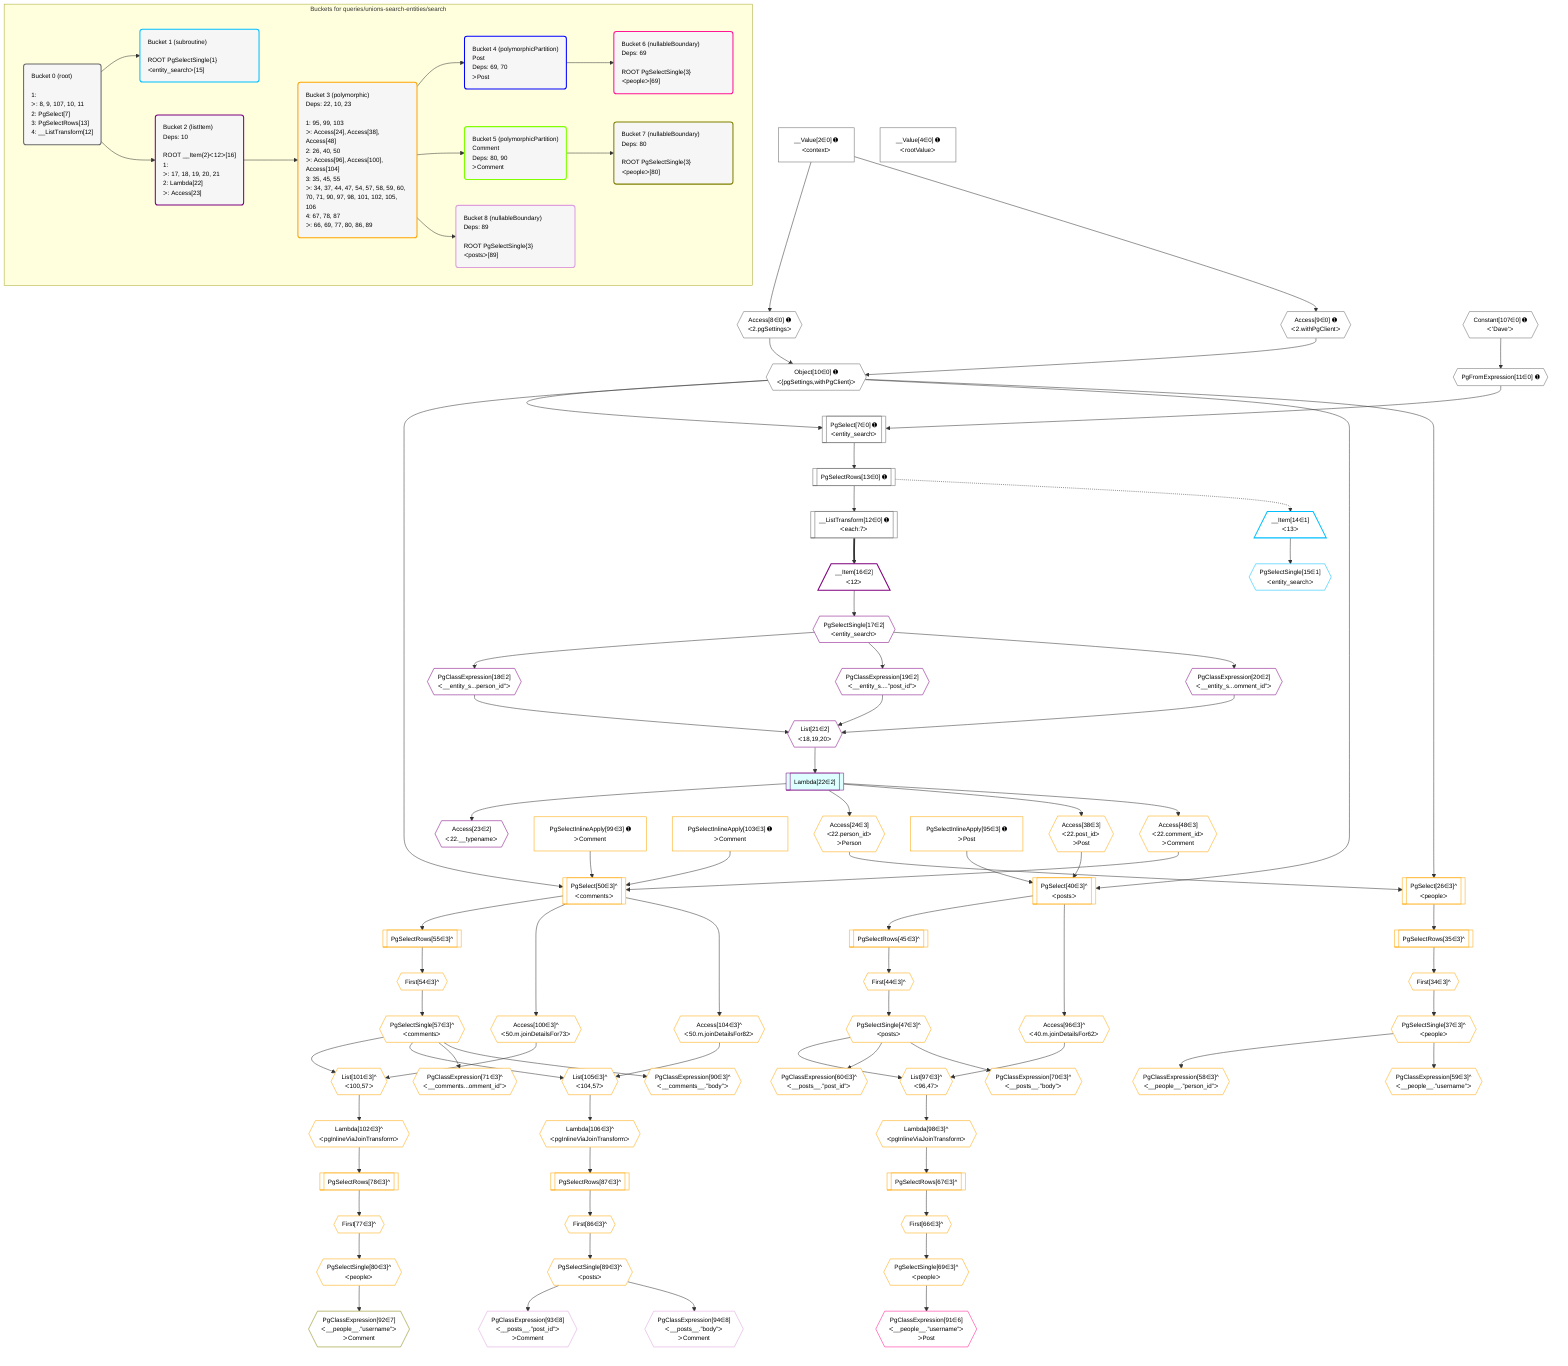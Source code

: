 %%{init: {'themeVariables': { 'fontSize': '12px'}}}%%
graph TD
    classDef path fill:#eee,stroke:#000,color:#000
    classDef plan fill:#fff,stroke-width:1px,color:#000
    classDef itemplan fill:#fff,stroke-width:2px,color:#000
    classDef unbatchedplan fill:#dff,stroke-width:1px,color:#000
    classDef sideeffectplan fill:#fcc,stroke-width:2px,color:#000
    classDef bucket fill:#f6f6f6,color:#000,stroke-width:2px,text-align:left

    subgraph "Buckets for queries/unions-search-entities/search"
    Bucket0("Bucket 0 (root)<br /><br />1: <br />ᐳ: 8, 9, 107, 10, 11<br />2: PgSelect[7]<br />3: PgSelectRows[13]<br />4: __ListTransform[12]"):::bucket
    Bucket1("Bucket 1 (subroutine)<br /><br />ROOT PgSelectSingle{1}ᐸentity_searchᐳ[15]"):::bucket
    Bucket2("Bucket 2 (listItem)<br />Deps: 10<br /><br />ROOT __Item{2}ᐸ12ᐳ[16]<br />1: <br />ᐳ: 17, 18, 19, 20, 21<br />2: Lambda[22]<br />ᐳ: Access[23]"):::bucket
    Bucket3("Bucket 3 (polymorphic)<br />Deps: 22, 10, 23<br /><br />1: 95, 99, 103<br />ᐳ: Access[24], Access[38], Access[48]<br />2: 26, 40, 50<br />ᐳ: Access[96], Access[100], Access[104]<br />3: 35, 45, 55<br />ᐳ: 34, 37, 44, 47, 54, 57, 58, 59, 60, 70, 71, 90, 97, 98, 101, 102, 105, 106<br />4: 67, 78, 87<br />ᐳ: 66, 69, 77, 80, 86, 89"):::bucket
    Bucket4("Bucket 4 (polymorphicPartition)<br />Post<br />Deps: 69, 70<br />ᐳPost"):::bucket
    Bucket5("Bucket 5 (polymorphicPartition)<br />Comment<br />Deps: 80, 90<br />ᐳComment"):::bucket
    Bucket6("Bucket 6 (nullableBoundary)<br />Deps: 69<br /><br />ROOT PgSelectSingle{3}ᐸpeopleᐳ[69]"):::bucket
    Bucket7("Bucket 7 (nullableBoundary)<br />Deps: 80<br /><br />ROOT PgSelectSingle{3}ᐸpeopleᐳ[80]"):::bucket
    Bucket8("Bucket 8 (nullableBoundary)<br />Deps: 89<br /><br />ROOT PgSelectSingle{3}ᐸpostsᐳ[89]"):::bucket
    end
    Bucket0 --> Bucket1 & Bucket2
    Bucket2 --> Bucket3
    Bucket3 --> Bucket4 & Bucket5 & Bucket8
    Bucket4 --> Bucket6
    Bucket5 --> Bucket7

    %% plan dependencies
    PgSelect7[["PgSelect[7∈0] ➊<br />ᐸentity_searchᐳ"]]:::plan
    Object10{{"Object[10∈0] ➊<br />ᐸ{pgSettings,withPgClient}ᐳ"}}:::plan
    PgFromExpression11{{"PgFromExpression[11∈0] ➊"}}:::plan
    Object10 & PgFromExpression11 --> PgSelect7
    Access8{{"Access[8∈0] ➊<br />ᐸ2.pgSettingsᐳ"}}:::plan
    Access9{{"Access[9∈0] ➊<br />ᐸ2.withPgClientᐳ"}}:::plan
    Access8 & Access9 --> Object10
    __Value2["__Value[2∈0] ➊<br />ᐸcontextᐳ"]:::plan
    __Value2 --> Access8
    __Value2 --> Access9
    Constant107{{"Constant[107∈0] ➊<br />ᐸ'Dave'ᐳ"}}:::plan
    Constant107 --> PgFromExpression11
    __ListTransform12[["__ListTransform[12∈0] ➊<br />ᐸeach:7ᐳ"]]:::plan
    PgSelectRows13[["PgSelectRows[13∈0] ➊"]]:::plan
    PgSelectRows13 --> __ListTransform12
    PgSelect7 --> PgSelectRows13
    __Value4["__Value[4∈0] ➊<br />ᐸrootValueᐳ"]:::plan
    __Item14[/"__Item[14∈1]<br />ᐸ13ᐳ"\]:::itemplan
    PgSelectRows13 -.-> __Item14
    PgSelectSingle15{{"PgSelectSingle[15∈1]<br />ᐸentity_searchᐳ"}}:::plan
    __Item14 --> PgSelectSingle15
    List21{{"List[21∈2]<br />ᐸ18,19,20ᐳ"}}:::plan
    PgClassExpression18{{"PgClassExpression[18∈2]<br />ᐸ__entity_s...person_id”ᐳ"}}:::plan
    PgClassExpression19{{"PgClassExpression[19∈2]<br />ᐸ__entity_s....”post_id”ᐳ"}}:::plan
    PgClassExpression20{{"PgClassExpression[20∈2]<br />ᐸ__entity_s...omment_id”ᐳ"}}:::plan
    PgClassExpression18 & PgClassExpression19 & PgClassExpression20 --> List21
    __Item16[/"__Item[16∈2]<br />ᐸ12ᐳ"\]:::itemplan
    __ListTransform12 ==> __Item16
    PgSelectSingle17{{"PgSelectSingle[17∈2]<br />ᐸentity_searchᐳ"}}:::plan
    __Item16 --> PgSelectSingle17
    PgSelectSingle17 --> PgClassExpression18
    PgSelectSingle17 --> PgClassExpression19
    PgSelectSingle17 --> PgClassExpression20
    Lambda22[["Lambda[22∈2]"]]:::unbatchedplan
    List21 --> Lambda22
    Access23{{"Access[23∈2]<br />ᐸ22.__typenameᐳ"}}:::plan
    Lambda22 --> Access23
    PgSelect50[["PgSelect[50∈3]^<br />ᐸcommentsᐳ"]]:::plan
    Access48{{"Access[48∈3]<br />ᐸ22.comment_idᐳ<br />ᐳComment"}}:::plan
    PgSelectInlineApply99["PgSelectInlineApply[99∈3] ➊<br />ᐳComment"]:::plan
    PgSelectInlineApply103["PgSelectInlineApply[103∈3] ➊<br />ᐳComment"]:::plan
    Object10 & Access48 & PgSelectInlineApply99 & PgSelectInlineApply103 --> PgSelect50
    PgSelect40[["PgSelect[40∈3]^<br />ᐸpostsᐳ"]]:::plan
    Access38{{"Access[38∈3]<br />ᐸ22.post_idᐳ<br />ᐳPost"}}:::plan
    PgSelectInlineApply95["PgSelectInlineApply[95∈3] ➊<br />ᐳPost"]:::plan
    Object10 & Access38 & PgSelectInlineApply95 --> PgSelect40
    PgSelect26[["PgSelect[26∈3]^<br />ᐸpeopleᐳ"]]:::plan
    Access24{{"Access[24∈3]<br />ᐸ22.person_idᐳ<br />ᐳPerson"}}:::plan
    Object10 & Access24 --> PgSelect26
    List97{{"List[97∈3]^<br />ᐸ96,47ᐳ"}}:::plan
    Access96{{"Access[96∈3]^<br />ᐸ40.m.joinDetailsFor62ᐳ"}}:::plan
    PgSelectSingle47{{"PgSelectSingle[47∈3]^<br />ᐸpostsᐳ"}}:::plan
    Access96 & PgSelectSingle47 --> List97
    List101{{"List[101∈3]^<br />ᐸ100,57ᐳ"}}:::plan
    Access100{{"Access[100∈3]^<br />ᐸ50.m.joinDetailsFor73ᐳ"}}:::plan
    PgSelectSingle57{{"PgSelectSingle[57∈3]^<br />ᐸcommentsᐳ"}}:::plan
    Access100 & PgSelectSingle57 --> List101
    List105{{"List[105∈3]^<br />ᐸ104,57ᐳ"}}:::plan
    Access104{{"Access[104∈3]^<br />ᐸ50.m.joinDetailsFor82ᐳ"}}:::plan
    Access104 & PgSelectSingle57 --> List105
    Lambda22 --> Access24
    First34{{"First[34∈3]^"}}:::plan
    PgSelectRows35[["PgSelectRows[35∈3]^"]]:::plan
    PgSelectRows35 --> First34
    PgSelect26 --> PgSelectRows35
    PgSelectSingle37{{"PgSelectSingle[37∈3]^<br />ᐸpeopleᐳ"}}:::plan
    First34 --> PgSelectSingle37
    Lambda22 --> Access38
    First44{{"First[44∈3]^"}}:::plan
    PgSelectRows45[["PgSelectRows[45∈3]^"]]:::plan
    PgSelectRows45 --> First44
    PgSelect40 --> PgSelectRows45
    First44 --> PgSelectSingle47
    Lambda22 --> Access48
    First54{{"First[54∈3]^"}}:::plan
    PgSelectRows55[["PgSelectRows[55∈3]^"]]:::plan
    PgSelectRows55 --> First54
    PgSelect50 --> PgSelectRows55
    First54 --> PgSelectSingle57
    PgClassExpression58{{"PgClassExpression[58∈3]^<br />ᐸ__people__.”person_id”ᐳ"}}:::plan
    PgSelectSingle37 --> PgClassExpression58
    PgClassExpression59{{"PgClassExpression[59∈3]^<br />ᐸ__people__.”username”ᐳ"}}:::plan
    PgSelectSingle37 --> PgClassExpression59
    PgClassExpression60{{"PgClassExpression[60∈3]^<br />ᐸ__posts__.”post_id”ᐳ"}}:::plan
    PgSelectSingle47 --> PgClassExpression60
    First66{{"First[66∈3]^"}}:::plan
    PgSelectRows67[["PgSelectRows[67∈3]^"]]:::plan
    PgSelectRows67 --> First66
    Lambda98{{"Lambda[98∈3]^<br />ᐸpgInlineViaJoinTransformᐳ"}}:::plan
    Lambda98 --> PgSelectRows67
    PgSelectSingle69{{"PgSelectSingle[69∈3]^<br />ᐸpeopleᐳ"}}:::plan
    First66 --> PgSelectSingle69
    PgClassExpression70{{"PgClassExpression[70∈3]^<br />ᐸ__posts__.”body”ᐳ"}}:::plan
    PgSelectSingle47 --> PgClassExpression70
    PgClassExpression71{{"PgClassExpression[71∈3]^<br />ᐸ__comments...omment_id”ᐳ"}}:::plan
    PgSelectSingle57 --> PgClassExpression71
    First77{{"First[77∈3]^"}}:::plan
    PgSelectRows78[["PgSelectRows[78∈3]^"]]:::plan
    PgSelectRows78 --> First77
    Lambda102{{"Lambda[102∈3]^<br />ᐸpgInlineViaJoinTransformᐳ"}}:::plan
    Lambda102 --> PgSelectRows78
    PgSelectSingle80{{"PgSelectSingle[80∈3]^<br />ᐸpeopleᐳ"}}:::plan
    First77 --> PgSelectSingle80
    First86{{"First[86∈3]^"}}:::plan
    PgSelectRows87[["PgSelectRows[87∈3]^"]]:::plan
    PgSelectRows87 --> First86
    Lambda106{{"Lambda[106∈3]^<br />ᐸpgInlineViaJoinTransformᐳ"}}:::plan
    Lambda106 --> PgSelectRows87
    PgSelectSingle89{{"PgSelectSingle[89∈3]^<br />ᐸpostsᐳ"}}:::plan
    First86 --> PgSelectSingle89
    PgClassExpression90{{"PgClassExpression[90∈3]^<br />ᐸ__comments__.”body”ᐳ"}}:::plan
    PgSelectSingle57 --> PgClassExpression90
    PgSelect40 --> Access96
    List97 --> Lambda98
    PgSelect50 --> Access100
    List101 --> Lambda102
    PgSelect50 --> Access104
    List105 --> Lambda106
    PgClassExpression91{{"PgClassExpression[91∈6]<br />ᐸ__people__.”username”ᐳ<br />ᐳPost"}}:::plan
    PgSelectSingle69 --> PgClassExpression91
    PgClassExpression92{{"PgClassExpression[92∈7]<br />ᐸ__people__.”username”ᐳ<br />ᐳComment"}}:::plan
    PgSelectSingle80 --> PgClassExpression92
    PgClassExpression93{{"PgClassExpression[93∈8]<br />ᐸ__posts__.”post_id”ᐳ<br />ᐳComment"}}:::plan
    PgSelectSingle89 --> PgClassExpression93
    PgClassExpression94{{"PgClassExpression[94∈8]<br />ᐸ__posts__.”body”ᐳ<br />ᐳComment"}}:::plan
    PgSelectSingle89 --> PgClassExpression94

    %% define steps
    classDef bucket0 stroke:#696969
    class Bucket0,__Value2,__Value4,PgSelect7,Access8,Access9,Object10,PgFromExpression11,__ListTransform12,PgSelectRows13,Constant107 bucket0
    classDef bucket1 stroke:#00bfff
    class Bucket1,__Item14,PgSelectSingle15 bucket1
    classDef bucket2 stroke:#7f007f
    class Bucket2,__Item16,PgSelectSingle17,PgClassExpression18,PgClassExpression19,PgClassExpression20,List21,Lambda22,Access23 bucket2
    classDef bucket3 stroke:#ffa500
    class Bucket3,Access24,PgSelect26,First34,PgSelectRows35,PgSelectSingle37,Access38,PgSelect40,First44,PgSelectRows45,PgSelectSingle47,Access48,PgSelect50,First54,PgSelectRows55,PgSelectSingle57,PgClassExpression58,PgClassExpression59,PgClassExpression60,First66,PgSelectRows67,PgSelectSingle69,PgClassExpression70,PgClassExpression71,First77,PgSelectRows78,PgSelectSingle80,First86,PgSelectRows87,PgSelectSingle89,PgClassExpression90,PgSelectInlineApply95,Access96,List97,Lambda98,PgSelectInlineApply99,Access100,List101,Lambda102,PgSelectInlineApply103,Access104,List105,Lambda106 bucket3
    classDef bucket4 stroke:#0000ff
    class Bucket4 bucket4
    classDef bucket5 stroke:#7fff00
    class Bucket5 bucket5
    classDef bucket6 stroke:#ff1493
    class Bucket6,PgClassExpression91 bucket6
    classDef bucket7 stroke:#808000
    class Bucket7,PgClassExpression92 bucket7
    classDef bucket8 stroke:#dda0dd
    class Bucket8,PgClassExpression93,PgClassExpression94 bucket8